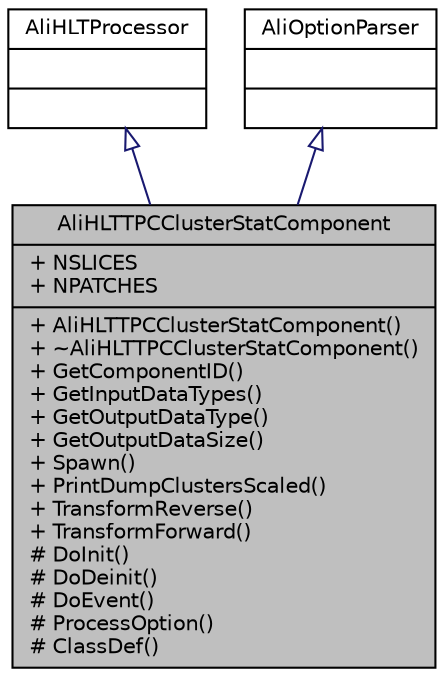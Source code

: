 digraph "AliHLTTPCClusterStatComponent"
{
 // INTERACTIVE_SVG=YES
  bgcolor="transparent";
  edge [fontname="Helvetica",fontsize="10",labelfontname="Helvetica",labelfontsize="10"];
  node [fontname="Helvetica",fontsize="10",shape=record];
  Node0 [label="{AliHLTTPCClusterStatComponent\n|+ NSLICES\l+ NPATCHES\l|+ AliHLTTPCClusterStatComponent()\l+ ~AliHLTTPCClusterStatComponent()\l+ GetComponentID()\l+ GetInputDataTypes()\l+ GetOutputDataType()\l+ GetOutputDataSize()\l+ Spawn()\l+ PrintDumpClustersScaled()\l+ TransformReverse()\l+ TransformForward()\l# DoInit()\l# DoDeinit()\l# DoEvent()\l# ProcessOption()\l# ClassDef()\l}",height=0.2,width=0.4,color="black", fillcolor="grey75", style="filled", fontcolor="black"];
  Node1 -> Node0 [dir="back",color="midnightblue",fontsize="10",style="solid",arrowtail="onormal",fontname="Helvetica"];
  Node1 [label="{AliHLTProcessor\n||}",height=0.2,width=0.4,color="black",URL="$d9/d9e/classAliHLTProcessor.html"];
  Node2 -> Node0 [dir="back",color="midnightblue",fontsize="10",style="solid",arrowtail="onormal",fontname="Helvetica"];
  Node2 [label="{AliOptionParser\n||}",height=0.2,width=0.4,color="black",URL="$da/d86/classAliOptionParser.html"];
}
